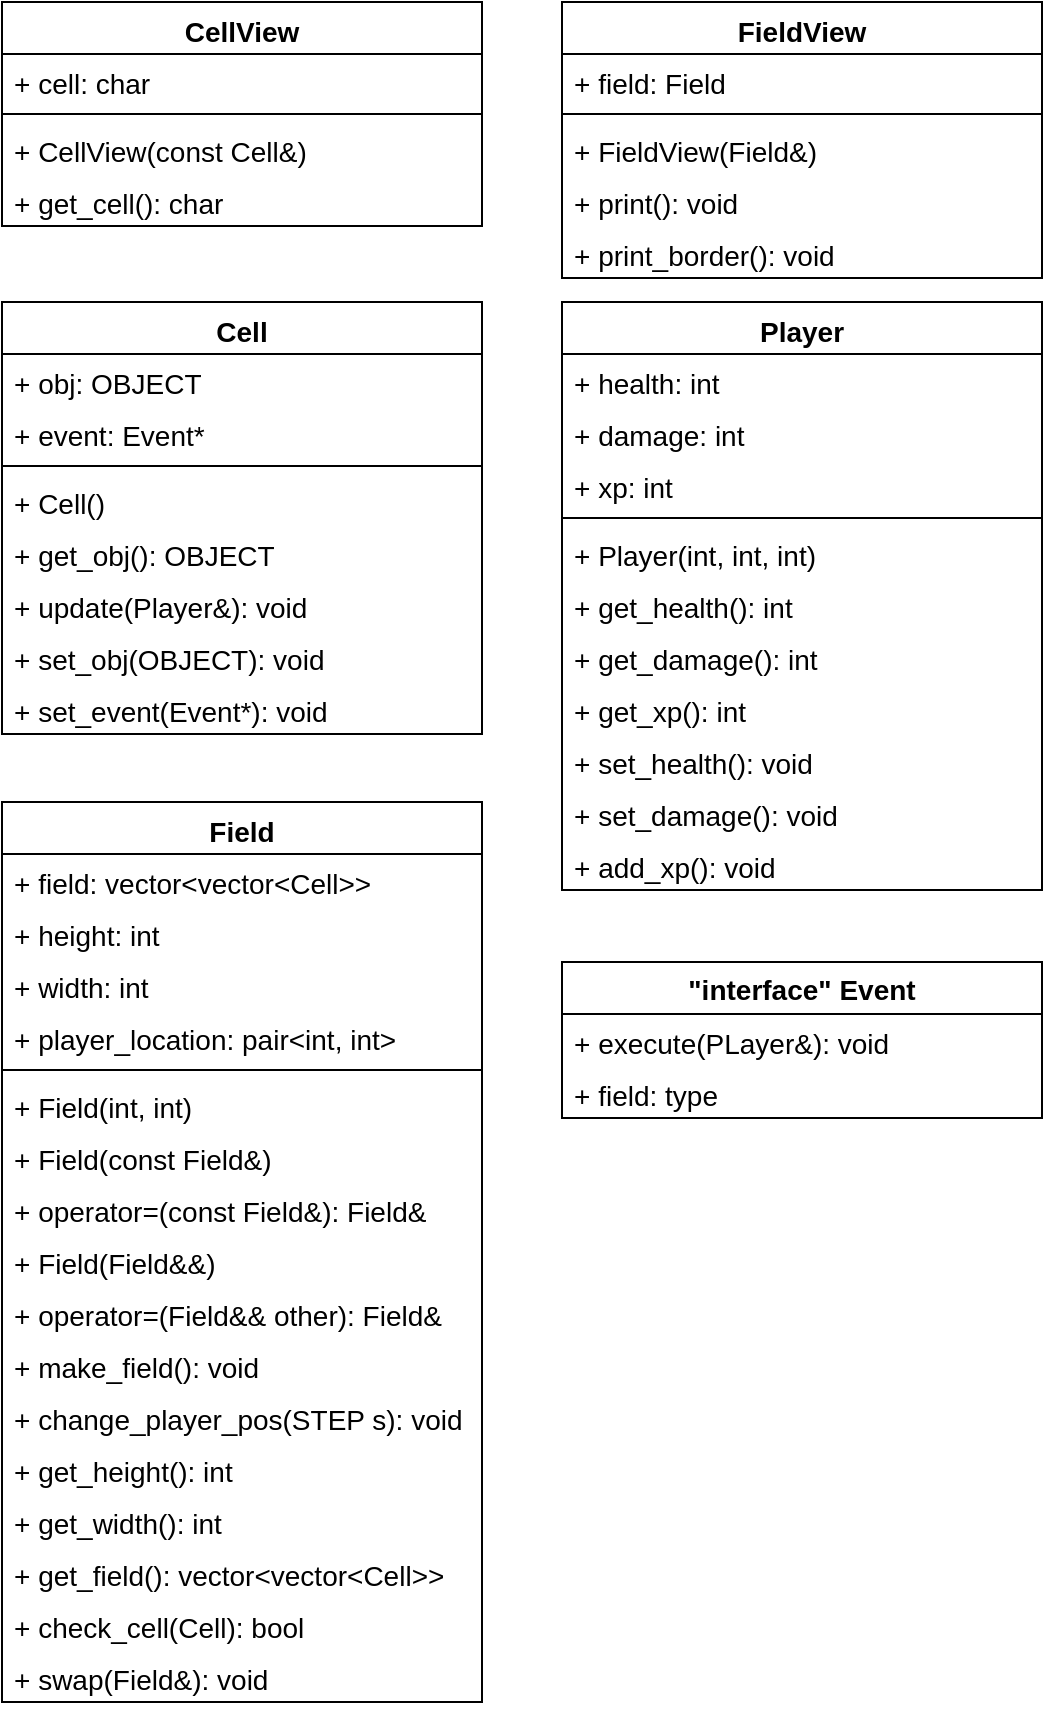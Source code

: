 <mxfile version="20.3.0" type="device"><diagram id="C5RBs43oDa-KdzZeNtuy" name="Page-1"><mxGraphModel dx="1642" dy="961" grid="1" gridSize="10" guides="1" tooltips="1" connect="1" arrows="1" fold="1" page="1" pageScale="1" pageWidth="827" pageHeight="1169" math="0" shadow="0"><root><mxCell id="WIyWlLk6GJQsqaUBKTNV-0"/><mxCell id="WIyWlLk6GJQsqaUBKTNV-1" parent="WIyWlLk6GJQsqaUBKTNV-0"/><mxCell id="LVOIiAvqGi4wGBOBjNXe-26" value="Cell" style="swimlane;fontStyle=1;align=center;verticalAlign=top;childLayout=stackLayout;horizontal=1;startSize=26;horizontalStack=0;resizeParent=1;resizeParentMax=0;resizeLast=0;collapsible=1;marginBottom=0;fontSize=14;" vertex="1" parent="WIyWlLk6GJQsqaUBKTNV-1"><mxGeometry x="100" y="190" width="240" height="216" as="geometry"/></mxCell><mxCell id="LVOIiAvqGi4wGBOBjNXe-38" value="+ obj: OBJECT  " style="text;strokeColor=none;fillColor=none;align=left;verticalAlign=top;spacingLeft=4;spacingRight=4;overflow=hidden;rotatable=0;points=[[0,0.5],[1,0.5]];portConstraint=eastwest;fontSize=14;fontFamily=Helvetica;labelBackgroundColor=none;labelBorderColor=none;" vertex="1" parent="LVOIiAvqGi4wGBOBjNXe-26"><mxGeometry y="26" width="240" height="26" as="geometry"/></mxCell><mxCell id="LVOIiAvqGi4wGBOBjNXe-39" value="+ event: Event*" style="text;strokeColor=none;fillColor=none;align=left;verticalAlign=top;spacingLeft=4;spacingRight=4;overflow=hidden;rotatable=0;points=[[0,0.5],[1,0.5]];portConstraint=eastwest;fontSize=14;" vertex="1" parent="LVOIiAvqGi4wGBOBjNXe-26"><mxGeometry y="52" width="240" height="26" as="geometry"/></mxCell><mxCell id="LVOIiAvqGi4wGBOBjNXe-28" value="" style="line;strokeWidth=1;fillColor=none;align=left;verticalAlign=middle;spacingTop=-1;spacingLeft=3;spacingRight=3;rotatable=0;labelPosition=right;points=[];portConstraint=eastwest;strokeColor=inherit;fontSize=14;" vertex="1" parent="LVOIiAvqGi4wGBOBjNXe-26"><mxGeometry y="78" width="240" height="8" as="geometry"/></mxCell><mxCell id="LVOIiAvqGi4wGBOBjNXe-29" value="+ Cell()" style="text;strokeColor=none;fillColor=none;align=left;verticalAlign=top;spacingLeft=4;spacingRight=4;overflow=hidden;rotatable=0;points=[[0,0.5],[1,0.5]];portConstraint=eastwest;fontSize=14;" vertex="1" parent="LVOIiAvqGi4wGBOBjNXe-26"><mxGeometry y="86" width="240" height="26" as="geometry"/></mxCell><mxCell id="LVOIiAvqGi4wGBOBjNXe-41" value="+ get_obj(): OBJECT" style="text;strokeColor=none;fillColor=none;align=left;verticalAlign=top;spacingLeft=4;spacingRight=4;overflow=hidden;rotatable=0;points=[[0,0.5],[1,0.5]];portConstraint=eastwest;fontSize=14;" vertex="1" parent="LVOIiAvqGi4wGBOBjNXe-26"><mxGeometry y="112" width="240" height="26" as="geometry"/></mxCell><mxCell id="LVOIiAvqGi4wGBOBjNXe-42" value="+ update(Player&amp;): void" style="text;strokeColor=none;fillColor=none;align=left;verticalAlign=top;spacingLeft=4;spacingRight=4;overflow=hidden;rotatable=0;points=[[0,0.5],[1,0.5]];portConstraint=eastwest;fontSize=14;" vertex="1" parent="LVOIiAvqGi4wGBOBjNXe-26"><mxGeometry y="138" width="240" height="26" as="geometry"/></mxCell><mxCell id="LVOIiAvqGi4wGBOBjNXe-44" value="+ set_obj(OBJECT): void" style="text;strokeColor=none;fillColor=none;align=left;verticalAlign=top;spacingLeft=4;spacingRight=4;overflow=hidden;rotatable=0;points=[[0,0.5],[1,0.5]];portConstraint=eastwest;fontSize=14;" vertex="1" parent="LVOIiAvqGi4wGBOBjNXe-26"><mxGeometry y="164" width="240" height="26" as="geometry"/></mxCell><mxCell id="LVOIiAvqGi4wGBOBjNXe-45" value="+ set_event(Event*): void" style="text;strokeColor=none;fillColor=none;align=left;verticalAlign=top;spacingLeft=4;spacingRight=4;overflow=hidden;rotatable=0;points=[[0,0.5],[1,0.5]];portConstraint=eastwest;fontSize=14;" vertex="1" parent="LVOIiAvqGi4wGBOBjNXe-26"><mxGeometry y="190" width="240" height="26" as="geometry"/></mxCell><mxCell id="LVOIiAvqGi4wGBOBjNXe-46" value="CellView" style="swimlane;fontStyle=1;align=center;verticalAlign=top;childLayout=stackLayout;horizontal=1;startSize=26;horizontalStack=0;resizeParent=1;resizeParentMax=0;resizeLast=0;collapsible=1;marginBottom=0;labelBackgroundColor=none;labelBorderColor=none;fontFamily=Helvetica;fontSize=14;html=0;" vertex="1" parent="WIyWlLk6GJQsqaUBKTNV-1"><mxGeometry x="100" y="40" width="240" height="112" as="geometry"/></mxCell><mxCell id="LVOIiAvqGi4wGBOBjNXe-47" value="+ cell: char" style="text;strokeColor=none;fillColor=none;align=left;verticalAlign=top;spacingLeft=4;spacingRight=4;overflow=hidden;rotatable=0;points=[[0,0.5],[1,0.5]];portConstraint=eastwest;labelBackgroundColor=none;labelBorderColor=none;fontFamily=Helvetica;fontSize=14;html=0;" vertex="1" parent="LVOIiAvqGi4wGBOBjNXe-46"><mxGeometry y="26" width="240" height="26" as="geometry"/></mxCell><mxCell id="LVOIiAvqGi4wGBOBjNXe-48" value="" style="line;strokeWidth=1;fillColor=none;align=left;verticalAlign=middle;spacingTop=-1;spacingLeft=3;spacingRight=3;rotatable=0;labelPosition=right;points=[];portConstraint=eastwest;strokeColor=inherit;labelBackgroundColor=none;labelBorderColor=none;fontFamily=Helvetica;fontSize=14;html=0;" vertex="1" parent="LVOIiAvqGi4wGBOBjNXe-46"><mxGeometry y="52" width="240" height="8" as="geometry"/></mxCell><mxCell id="LVOIiAvqGi4wGBOBjNXe-49" value="+ CellView(const Cell&amp;)" style="text;strokeColor=none;fillColor=none;align=left;verticalAlign=top;spacingLeft=4;spacingRight=4;overflow=hidden;rotatable=0;points=[[0,0.5],[1,0.5]];portConstraint=eastwest;labelBackgroundColor=none;labelBorderColor=none;fontFamily=Helvetica;fontSize=14;html=0;" vertex="1" parent="LVOIiAvqGi4wGBOBjNXe-46"><mxGeometry y="60" width="240" height="26" as="geometry"/></mxCell><mxCell id="LVOIiAvqGi4wGBOBjNXe-50" value="+ get_cell(): char" style="text;strokeColor=none;fillColor=none;align=left;verticalAlign=top;spacingLeft=4;spacingRight=4;overflow=hidden;rotatable=0;points=[[0,0.5],[1,0.5]];portConstraint=eastwest;labelBackgroundColor=none;labelBorderColor=none;fontFamily=Helvetica;fontSize=14;html=0;" vertex="1" parent="LVOIiAvqGi4wGBOBjNXe-46"><mxGeometry y="86" width="240" height="26" as="geometry"/></mxCell><mxCell id="LVOIiAvqGi4wGBOBjNXe-51" value="Field" style="swimlane;fontStyle=1;align=center;verticalAlign=top;childLayout=stackLayout;horizontal=1;startSize=26;horizontalStack=0;resizeParent=1;resizeParentMax=0;resizeLast=0;collapsible=1;marginBottom=0;labelBackgroundColor=none;labelBorderColor=none;fontFamily=Helvetica;fontSize=14;html=0;" vertex="1" parent="WIyWlLk6GJQsqaUBKTNV-1"><mxGeometry x="100" y="440" width="240" height="450" as="geometry"/></mxCell><mxCell id="LVOIiAvqGi4wGBOBjNXe-61" value="+ field: vector&lt;vector&lt;Cell&gt;&gt;" style="text;strokeColor=none;fillColor=none;align=left;verticalAlign=top;spacingLeft=4;spacingRight=4;overflow=hidden;rotatable=0;points=[[0,0.5],[1,0.5]];portConstraint=eastwest;labelBackgroundColor=none;labelBorderColor=none;fontFamily=Helvetica;fontSize=14;html=0;" vertex="1" parent="LVOIiAvqGi4wGBOBjNXe-51"><mxGeometry y="26" width="240" height="26" as="geometry"/></mxCell><mxCell id="LVOIiAvqGi4wGBOBjNXe-52" value="+ height: int" style="text;strokeColor=none;fillColor=none;align=left;verticalAlign=top;spacingLeft=4;spacingRight=4;overflow=hidden;rotatable=0;points=[[0,0.5],[1,0.5]];portConstraint=eastwest;labelBackgroundColor=none;labelBorderColor=none;fontFamily=Helvetica;fontSize=14;html=0;" vertex="1" parent="LVOIiAvqGi4wGBOBjNXe-51"><mxGeometry y="52" width="240" height="26" as="geometry"/></mxCell><mxCell id="LVOIiAvqGi4wGBOBjNXe-62" value="+ width: int" style="text;strokeColor=none;fillColor=none;align=left;verticalAlign=top;spacingLeft=4;spacingRight=4;overflow=hidden;rotatable=0;points=[[0,0.5],[1,0.5]];portConstraint=eastwest;labelBackgroundColor=none;labelBorderColor=none;fontFamily=Helvetica;fontSize=14;html=0;" vertex="1" parent="LVOIiAvqGi4wGBOBjNXe-51"><mxGeometry y="78" width="240" height="26" as="geometry"/></mxCell><mxCell id="LVOIiAvqGi4wGBOBjNXe-63" value="+ player_location: pair&lt;int, int&gt;" style="text;strokeColor=none;fillColor=none;align=left;verticalAlign=top;spacingLeft=4;spacingRight=4;overflow=hidden;rotatable=0;points=[[0,0.5],[1,0.5]];portConstraint=eastwest;labelBackgroundColor=none;labelBorderColor=none;fontFamily=Helvetica;fontSize=14;html=0;" vertex="1" parent="LVOIiAvqGi4wGBOBjNXe-51"><mxGeometry y="104" width="240" height="26" as="geometry"/></mxCell><mxCell id="LVOIiAvqGi4wGBOBjNXe-53" value="" style="line;strokeWidth=1;fillColor=none;align=left;verticalAlign=middle;spacingTop=-1;spacingLeft=3;spacingRight=3;rotatable=0;labelPosition=right;points=[];portConstraint=eastwest;strokeColor=inherit;labelBackgroundColor=none;labelBorderColor=none;fontFamily=Helvetica;fontSize=14;html=0;" vertex="1" parent="LVOIiAvqGi4wGBOBjNXe-51"><mxGeometry y="130" width="240" height="8" as="geometry"/></mxCell><mxCell id="LVOIiAvqGi4wGBOBjNXe-54" value="+ Field(int, int)" style="text;strokeColor=none;fillColor=none;align=left;verticalAlign=top;spacingLeft=4;spacingRight=4;overflow=hidden;rotatable=0;points=[[0,0.5],[1,0.5]];portConstraint=eastwest;labelBackgroundColor=none;labelBorderColor=none;fontFamily=Helvetica;fontSize=14;html=0;" vertex="1" parent="LVOIiAvqGi4wGBOBjNXe-51"><mxGeometry y="138" width="240" height="26" as="geometry"/></mxCell><mxCell id="LVOIiAvqGi4wGBOBjNXe-55" value="+ Field(const Field&amp;)" style="text;strokeColor=none;fillColor=none;align=left;verticalAlign=top;spacingLeft=4;spacingRight=4;overflow=hidden;rotatable=0;points=[[0,0.5],[1,0.5]];portConstraint=eastwest;labelBackgroundColor=none;labelBorderColor=none;fontFamily=Helvetica;fontSize=14;html=0;" vertex="1" parent="LVOIiAvqGi4wGBOBjNXe-51"><mxGeometry y="164" width="240" height="26" as="geometry"/></mxCell><mxCell id="LVOIiAvqGi4wGBOBjNXe-65" value="+ operator=(const Field&amp;): Field&amp;" style="text;strokeColor=none;fillColor=none;align=left;verticalAlign=top;spacingLeft=4;spacingRight=4;overflow=hidden;rotatable=0;points=[[0,0.5],[1,0.5]];portConstraint=eastwest;labelBackgroundColor=none;labelBorderColor=none;fontFamily=Helvetica;fontSize=14;html=0;" vertex="1" parent="LVOIiAvqGi4wGBOBjNXe-51"><mxGeometry y="190" width="240" height="26" as="geometry"/></mxCell><mxCell id="LVOIiAvqGi4wGBOBjNXe-67" value="+ Field(Field&amp;&amp;)" style="text;strokeColor=none;fillColor=none;align=left;verticalAlign=top;spacingLeft=4;spacingRight=4;overflow=hidden;rotatable=0;points=[[0,0.5],[1,0.5]];portConstraint=eastwest;labelBackgroundColor=none;labelBorderColor=none;fontFamily=Helvetica;fontSize=14;html=0;" vertex="1" parent="LVOIiAvqGi4wGBOBjNXe-51"><mxGeometry y="216" width="240" height="26" as="geometry"/></mxCell><mxCell id="LVOIiAvqGi4wGBOBjNXe-68" value="+ operator=(Field&amp;&amp; other): Field&amp;" style="text;strokeColor=none;fillColor=none;align=left;verticalAlign=top;spacingLeft=4;spacingRight=4;overflow=hidden;rotatable=0;points=[[0,0.5],[1,0.5]];portConstraint=eastwest;labelBackgroundColor=none;labelBorderColor=none;fontFamily=Helvetica;fontSize=14;html=0;" vertex="1" parent="LVOIiAvqGi4wGBOBjNXe-51"><mxGeometry y="242" width="240" height="26" as="geometry"/></mxCell><mxCell id="LVOIiAvqGi4wGBOBjNXe-69" value="+ make_field(): void" style="text;strokeColor=none;fillColor=none;align=left;verticalAlign=top;spacingLeft=4;spacingRight=4;overflow=hidden;rotatable=0;points=[[0,0.5],[1,0.5]];portConstraint=eastwest;labelBackgroundColor=none;labelBorderColor=none;fontFamily=Helvetica;fontSize=14;html=0;" vertex="1" parent="LVOIiAvqGi4wGBOBjNXe-51"><mxGeometry y="268" width="240" height="26" as="geometry"/></mxCell><mxCell id="LVOIiAvqGi4wGBOBjNXe-71" value="+ change_player_pos(STEP s): void" style="text;strokeColor=none;fillColor=none;align=left;verticalAlign=top;spacingLeft=4;spacingRight=4;overflow=hidden;rotatable=0;points=[[0,0.5],[1,0.5]];portConstraint=eastwest;labelBackgroundColor=none;labelBorderColor=none;fontFamily=Helvetica;fontSize=14;html=0;" vertex="1" parent="LVOIiAvqGi4wGBOBjNXe-51"><mxGeometry y="294" width="240" height="26" as="geometry"/></mxCell><mxCell id="LVOIiAvqGi4wGBOBjNXe-72" value="+ get_height(): int" style="text;strokeColor=none;fillColor=none;align=left;verticalAlign=top;spacingLeft=4;spacingRight=4;overflow=hidden;rotatable=0;points=[[0,0.5],[1,0.5]];portConstraint=eastwest;labelBackgroundColor=none;labelBorderColor=none;fontFamily=Helvetica;fontSize=14;html=0;" vertex="1" parent="LVOIiAvqGi4wGBOBjNXe-51"><mxGeometry y="320" width="240" height="26" as="geometry"/></mxCell><mxCell id="LVOIiAvqGi4wGBOBjNXe-73" value="+ get_width(): int" style="text;strokeColor=none;fillColor=none;align=left;verticalAlign=top;spacingLeft=4;spacingRight=4;overflow=hidden;rotatable=0;points=[[0,0.5],[1,0.5]];portConstraint=eastwest;labelBackgroundColor=none;labelBorderColor=none;fontFamily=Helvetica;fontSize=14;html=0;" vertex="1" parent="LVOIiAvqGi4wGBOBjNXe-51"><mxGeometry y="346" width="240" height="26" as="geometry"/></mxCell><mxCell id="LVOIiAvqGi4wGBOBjNXe-74" value="+ get_field(): vector&lt;vector&lt;Cell&gt;&gt;" style="text;strokeColor=none;fillColor=none;align=left;verticalAlign=top;spacingLeft=4;spacingRight=4;overflow=hidden;rotatable=0;points=[[0,0.5],[1,0.5]];portConstraint=eastwest;labelBackgroundColor=none;labelBorderColor=none;fontFamily=Helvetica;fontSize=14;html=0;" vertex="1" parent="LVOIiAvqGi4wGBOBjNXe-51"><mxGeometry y="372" width="240" height="26" as="geometry"/></mxCell><mxCell id="LVOIiAvqGi4wGBOBjNXe-75" value="+ check_cell(Cell): bool" style="text;strokeColor=none;fillColor=none;align=left;verticalAlign=top;spacingLeft=4;spacingRight=4;overflow=hidden;rotatable=0;points=[[0,0.5],[1,0.5]];portConstraint=eastwest;labelBackgroundColor=none;labelBorderColor=none;fontFamily=Helvetica;fontSize=14;html=0;" vertex="1" parent="LVOIiAvqGi4wGBOBjNXe-51"><mxGeometry y="398" width="240" height="26" as="geometry"/></mxCell><mxCell id="LVOIiAvqGi4wGBOBjNXe-76" value="+ swap(Field&amp;): void" style="text;strokeColor=none;fillColor=none;align=left;verticalAlign=top;spacingLeft=4;spacingRight=4;overflow=hidden;rotatable=0;points=[[0,0.5],[1,0.5]];portConstraint=eastwest;labelBackgroundColor=none;labelBorderColor=none;fontFamily=Helvetica;fontSize=14;html=0;" vertex="1" parent="LVOIiAvqGi4wGBOBjNXe-51"><mxGeometry y="424" width="240" height="26" as="geometry"/></mxCell><mxCell id="LVOIiAvqGi4wGBOBjNXe-77" value="FieldView" style="swimlane;fontStyle=1;align=center;verticalAlign=top;childLayout=stackLayout;horizontal=1;startSize=26;horizontalStack=0;resizeParent=1;resizeParentMax=0;resizeLast=0;collapsible=1;marginBottom=0;fontSize=14;" vertex="1" parent="WIyWlLk6GJQsqaUBKTNV-1"><mxGeometry x="380" y="40" width="240" height="138" as="geometry"/></mxCell><mxCell id="LVOIiAvqGi4wGBOBjNXe-78" value="+ field: Field " style="text;strokeColor=none;fillColor=none;align=left;verticalAlign=top;spacingLeft=4;spacingRight=4;overflow=hidden;rotatable=0;points=[[0,0.5],[1,0.5]];portConstraint=eastwest;fontSize=14;fontFamily=Helvetica;labelBackgroundColor=none;labelBorderColor=none;" vertex="1" parent="LVOIiAvqGi4wGBOBjNXe-77"><mxGeometry y="26" width="240" height="26" as="geometry"/></mxCell><mxCell id="LVOIiAvqGi4wGBOBjNXe-80" value="" style="line;strokeWidth=1;fillColor=none;align=left;verticalAlign=middle;spacingTop=-1;spacingLeft=3;spacingRight=3;rotatable=0;labelPosition=right;points=[];portConstraint=eastwest;strokeColor=inherit;fontSize=14;" vertex="1" parent="LVOIiAvqGi4wGBOBjNXe-77"><mxGeometry y="52" width="240" height="8" as="geometry"/></mxCell><mxCell id="LVOIiAvqGi4wGBOBjNXe-81" value="+ FieldView(Field&amp;)" style="text;strokeColor=none;fillColor=none;align=left;verticalAlign=top;spacingLeft=4;spacingRight=4;overflow=hidden;rotatable=0;points=[[0,0.5],[1,0.5]];portConstraint=eastwest;fontSize=14;" vertex="1" parent="LVOIiAvqGi4wGBOBjNXe-77"><mxGeometry y="60" width="240" height="26" as="geometry"/></mxCell><mxCell id="LVOIiAvqGi4wGBOBjNXe-84" value="+ print(): void" style="text;strokeColor=none;fillColor=none;align=left;verticalAlign=top;spacingLeft=4;spacingRight=4;overflow=hidden;rotatable=0;points=[[0,0.5],[1,0.5]];portConstraint=eastwest;fontSize=14;" vertex="1" parent="LVOIiAvqGi4wGBOBjNXe-77"><mxGeometry y="86" width="240" height="26" as="geometry"/></mxCell><mxCell id="LVOIiAvqGi4wGBOBjNXe-85" value="+ print_border(): void" style="text;strokeColor=none;fillColor=none;align=left;verticalAlign=top;spacingLeft=4;spacingRight=4;overflow=hidden;rotatable=0;points=[[0,0.5],[1,0.5]];portConstraint=eastwest;fontSize=14;" vertex="1" parent="LVOIiAvqGi4wGBOBjNXe-77"><mxGeometry y="112" width="240" height="26" as="geometry"/></mxCell><mxCell id="LVOIiAvqGi4wGBOBjNXe-86" value="Player" style="swimlane;fontStyle=1;align=center;verticalAlign=top;childLayout=stackLayout;horizontal=1;startSize=26;horizontalStack=0;resizeParent=1;resizeParentMax=0;resizeLast=0;collapsible=1;marginBottom=0;fontSize=14;" vertex="1" parent="WIyWlLk6GJQsqaUBKTNV-1"><mxGeometry x="380" y="190" width="240" height="294" as="geometry"/></mxCell><mxCell id="LVOIiAvqGi4wGBOBjNXe-87" value="+ health: int " style="text;strokeColor=none;fillColor=none;align=left;verticalAlign=top;spacingLeft=4;spacingRight=4;overflow=hidden;rotatable=0;points=[[0,0.5],[1,0.5]];portConstraint=eastwest;fontSize=14;fontFamily=Helvetica;labelBackgroundColor=none;labelBorderColor=none;" vertex="1" parent="LVOIiAvqGi4wGBOBjNXe-86"><mxGeometry y="26" width="240" height="26" as="geometry"/></mxCell><mxCell id="LVOIiAvqGi4wGBOBjNXe-92" value="+ damage: int " style="text;strokeColor=none;fillColor=none;align=left;verticalAlign=top;spacingLeft=4;spacingRight=4;overflow=hidden;rotatable=0;points=[[0,0.5],[1,0.5]];portConstraint=eastwest;fontSize=14;fontFamily=Helvetica;labelBackgroundColor=none;labelBorderColor=none;" vertex="1" parent="LVOIiAvqGi4wGBOBjNXe-86"><mxGeometry y="52" width="240" height="26" as="geometry"/></mxCell><mxCell id="LVOIiAvqGi4wGBOBjNXe-93" value="+ xp: int " style="text;strokeColor=none;fillColor=none;align=left;verticalAlign=top;spacingLeft=4;spacingRight=4;overflow=hidden;rotatable=0;points=[[0,0.5],[1,0.5]];portConstraint=eastwest;fontSize=14;fontFamily=Helvetica;labelBackgroundColor=none;labelBorderColor=none;" vertex="1" parent="LVOIiAvqGi4wGBOBjNXe-86"><mxGeometry y="78" width="240" height="26" as="geometry"/></mxCell><mxCell id="LVOIiAvqGi4wGBOBjNXe-88" value="" style="line;strokeWidth=1;fillColor=none;align=left;verticalAlign=middle;spacingTop=-1;spacingLeft=3;spacingRight=3;rotatable=0;labelPosition=right;points=[];portConstraint=eastwest;strokeColor=inherit;fontSize=14;" vertex="1" parent="LVOIiAvqGi4wGBOBjNXe-86"><mxGeometry y="104" width="240" height="8" as="geometry"/></mxCell><mxCell id="LVOIiAvqGi4wGBOBjNXe-89" value="+ Player(int, int, int)" style="text;strokeColor=none;fillColor=none;align=left;verticalAlign=top;spacingLeft=4;spacingRight=4;overflow=hidden;rotatable=0;points=[[0,0.5],[1,0.5]];portConstraint=eastwest;fontSize=14;" vertex="1" parent="LVOIiAvqGi4wGBOBjNXe-86"><mxGeometry y="112" width="240" height="26" as="geometry"/></mxCell><mxCell id="LVOIiAvqGi4wGBOBjNXe-95" value="+ get_health(): int" style="text;strokeColor=none;fillColor=none;align=left;verticalAlign=top;spacingLeft=4;spacingRight=4;overflow=hidden;rotatable=0;points=[[0,0.5],[1,0.5]];portConstraint=eastwest;fontSize=14;" vertex="1" parent="LVOIiAvqGi4wGBOBjNXe-86"><mxGeometry y="138" width="240" height="26" as="geometry"/></mxCell><mxCell id="LVOIiAvqGi4wGBOBjNXe-96" value="+ get_damage(): int" style="text;strokeColor=none;fillColor=none;align=left;verticalAlign=top;spacingLeft=4;spacingRight=4;overflow=hidden;rotatable=0;points=[[0,0.5],[1,0.5]];portConstraint=eastwest;fontSize=14;" vertex="1" parent="LVOIiAvqGi4wGBOBjNXe-86"><mxGeometry y="164" width="240" height="26" as="geometry"/></mxCell><mxCell id="LVOIiAvqGi4wGBOBjNXe-97" value="+ get_xp(): int" style="text;strokeColor=none;fillColor=none;align=left;verticalAlign=top;spacingLeft=4;spacingRight=4;overflow=hidden;rotatable=0;points=[[0,0.5],[1,0.5]];portConstraint=eastwest;fontSize=14;" vertex="1" parent="LVOIiAvqGi4wGBOBjNXe-86"><mxGeometry y="190" width="240" height="26" as="geometry"/></mxCell><mxCell id="LVOIiAvqGi4wGBOBjNXe-98" value="+ set_health(): void" style="text;strokeColor=none;fillColor=none;align=left;verticalAlign=top;spacingLeft=4;spacingRight=4;overflow=hidden;rotatable=0;points=[[0,0.5],[1,0.5]];portConstraint=eastwest;fontSize=14;" vertex="1" parent="LVOIiAvqGi4wGBOBjNXe-86"><mxGeometry y="216" width="240" height="26" as="geometry"/></mxCell><mxCell id="LVOIiAvqGi4wGBOBjNXe-99" value="+ set_damage(): void" style="text;strokeColor=none;fillColor=none;align=left;verticalAlign=top;spacingLeft=4;spacingRight=4;overflow=hidden;rotatable=0;points=[[0,0.5],[1,0.5]];portConstraint=eastwest;fontSize=14;" vertex="1" parent="LVOIiAvqGi4wGBOBjNXe-86"><mxGeometry y="242" width="240" height="26" as="geometry"/></mxCell><mxCell id="LVOIiAvqGi4wGBOBjNXe-100" value="+ add_xp(): void" style="text;strokeColor=none;fillColor=none;align=left;verticalAlign=top;spacingLeft=4;spacingRight=4;overflow=hidden;rotatable=0;points=[[0,0.5],[1,0.5]];portConstraint=eastwest;fontSize=14;" vertex="1" parent="LVOIiAvqGi4wGBOBjNXe-86"><mxGeometry y="268" width="240" height="26" as="geometry"/></mxCell><mxCell id="LVOIiAvqGi4wGBOBjNXe-106" value="&quot;interface&quot; Event" style="swimlane;fontStyle=1;childLayout=stackLayout;horizontal=1;startSize=26;fillColor=none;horizontalStack=0;resizeParent=1;resizeParentMax=0;resizeLast=0;collapsible=1;marginBottom=0;labelBackgroundColor=none;labelBorderColor=none;fontFamily=Helvetica;fontSize=14;html=0;" vertex="1" parent="WIyWlLk6GJQsqaUBKTNV-1"><mxGeometry x="380" y="520" width="240" height="78" as="geometry"/></mxCell><mxCell id="LVOIiAvqGi4wGBOBjNXe-108" value="+ execute(PLayer&amp;): void" style="text;strokeColor=none;fillColor=none;align=left;verticalAlign=top;spacingLeft=4;spacingRight=4;overflow=hidden;rotatable=0;points=[[0,0.5],[1,0.5]];portConstraint=eastwest;labelBackgroundColor=none;labelBorderColor=none;fontFamily=Helvetica;fontSize=14;html=0;" vertex="1" parent="LVOIiAvqGi4wGBOBjNXe-106"><mxGeometry y="26" width="240" height="26" as="geometry"/></mxCell><mxCell id="LVOIiAvqGi4wGBOBjNXe-109" value="+ field: type" style="text;strokeColor=none;fillColor=none;align=left;verticalAlign=top;spacingLeft=4;spacingRight=4;overflow=hidden;rotatable=0;points=[[0,0.5],[1,0.5]];portConstraint=eastwest;labelBackgroundColor=none;labelBorderColor=none;fontFamily=Helvetica;fontSize=14;html=0;" vertex="1" parent="LVOIiAvqGi4wGBOBjNXe-106"><mxGeometry y="52" width="240" height="26" as="geometry"/></mxCell></root></mxGraphModel></diagram></mxfile>
